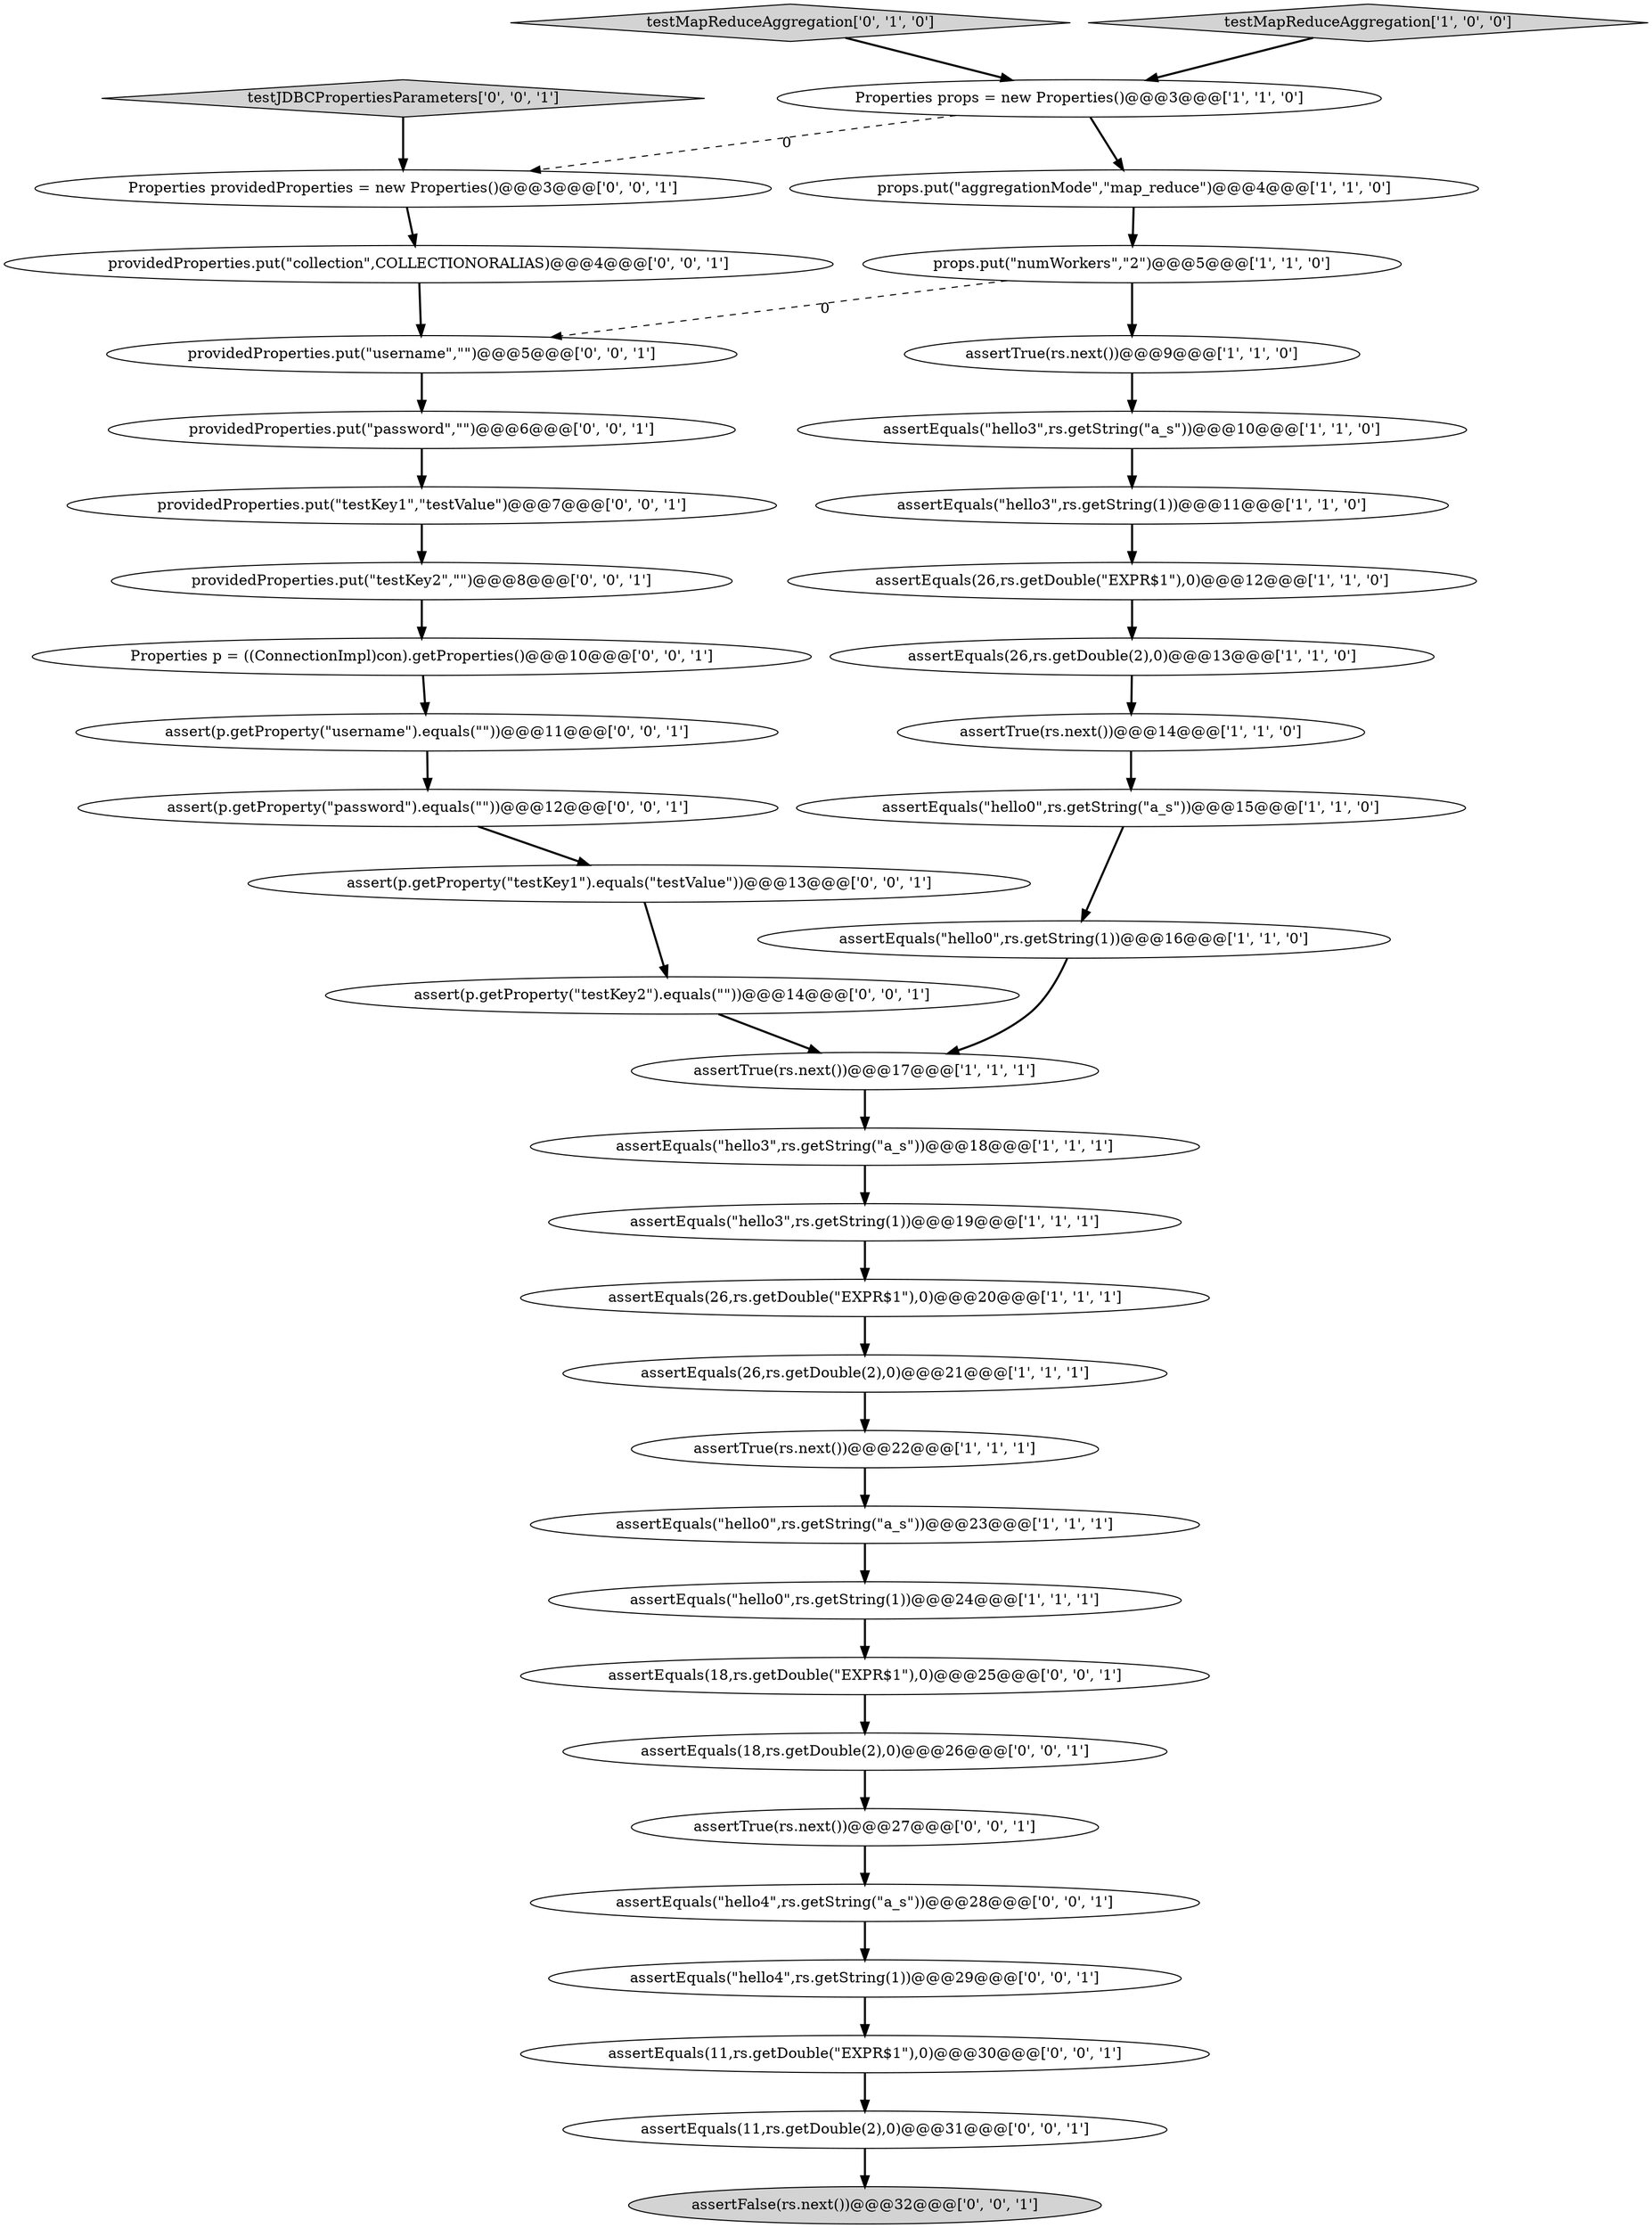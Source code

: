 digraph {
24 [style = filled, label = "assert(p.getProperty(\"password\").equals(\"\"))@@@12@@@['0', '0', '1']", fillcolor = white, shape = ellipse image = "AAA0AAABBB3BBB"];
21 [style = filled, label = "Properties p = ((ConnectionImpl)con).getProperties()@@@10@@@['0', '0', '1']", fillcolor = white, shape = ellipse image = "AAA0AAABBB3BBB"];
39 [style = filled, label = "Properties providedProperties = new Properties()@@@3@@@['0', '0', '1']", fillcolor = white, shape = ellipse image = "AAA0AAABBB3BBB"];
9 [style = filled, label = "props.put(\"aggregationMode\",\"map_reduce\")@@@4@@@['1', '1', '0']", fillcolor = white, shape = ellipse image = "AAA0AAABBB1BBB"];
27 [style = filled, label = "assertFalse(rs.next())@@@32@@@['0', '0', '1']", fillcolor = lightgray, shape = ellipse image = "AAA0AAABBB3BBB"];
14 [style = filled, label = "assertEquals(\"hello3\",rs.getString(\"a_s\"))@@@18@@@['1', '1', '1']", fillcolor = white, shape = ellipse image = "AAA0AAABBB1BBB"];
31 [style = filled, label = "testJDBCPropertiesParameters['0', '0', '1']", fillcolor = lightgray, shape = diamond image = "AAA0AAABBB3BBB"];
25 [style = filled, label = "assertEquals(\"hello4\",rs.getString(1))@@@29@@@['0', '0', '1']", fillcolor = white, shape = ellipse image = "AAA0AAABBB3BBB"];
36 [style = filled, label = "assertEquals(\"hello4\",rs.getString(\"a_s\"))@@@28@@@['0', '0', '1']", fillcolor = white, shape = ellipse image = "AAA0AAABBB3BBB"];
3 [style = filled, label = "assertEquals(26,rs.getDouble(\"EXPR$1\"),0)@@@20@@@['1', '1', '1']", fillcolor = white, shape = ellipse image = "AAA0AAABBB1BBB"];
6 [style = filled, label = "assertEquals(\"hello0\",rs.getString(\"a_s\"))@@@23@@@['1', '1', '1']", fillcolor = white, shape = ellipse image = "AAA0AAABBB1BBB"];
37 [style = filled, label = "assert(p.getProperty(\"username\").equals(\"\"))@@@11@@@['0', '0', '1']", fillcolor = white, shape = ellipse image = "AAA0AAABBB3BBB"];
32 [style = filled, label = "providedProperties.put(\"testKey1\",\"testValue\")@@@7@@@['0', '0', '1']", fillcolor = white, shape = ellipse image = "AAA0AAABBB3BBB"];
4 [style = filled, label = "assertEquals(\"hello3\",rs.getString(1))@@@19@@@['1', '1', '1']", fillcolor = white, shape = ellipse image = "AAA0AAABBB1BBB"];
35 [style = filled, label = "assertEquals(18,rs.getDouble(\"EXPR$1\"),0)@@@25@@@['0', '0', '1']", fillcolor = white, shape = ellipse image = "AAA0AAABBB3BBB"];
22 [style = filled, label = "assert(p.getProperty(\"testKey1\").equals(\"testValue\"))@@@13@@@['0', '0', '1']", fillcolor = white, shape = ellipse image = "AAA0AAABBB3BBB"];
17 [style = filled, label = "assertEquals(\"hello0\",rs.getString(\"a_s\"))@@@15@@@['1', '1', '0']", fillcolor = white, shape = ellipse image = "AAA0AAABBB1BBB"];
33 [style = filled, label = "providedProperties.put(\"username\",\"\")@@@5@@@['0', '0', '1']", fillcolor = white, shape = ellipse image = "AAA0AAABBB3BBB"];
29 [style = filled, label = "providedProperties.put(\"testKey2\",\"\")@@@8@@@['0', '0', '1']", fillcolor = white, shape = ellipse image = "AAA0AAABBB3BBB"];
1 [style = filled, label = "assertEquals(\"hello3\",rs.getString(\"a_s\"))@@@10@@@['1', '1', '0']", fillcolor = white, shape = ellipse image = "AAA0AAABBB1BBB"];
5 [style = filled, label = "assertTrue(rs.next())@@@22@@@['1', '1', '1']", fillcolor = white, shape = ellipse image = "AAA0AAABBB1BBB"];
13 [style = filled, label = "assertTrue(rs.next())@@@17@@@['1', '1', '1']", fillcolor = white, shape = ellipse image = "AAA0AAABBB1BBB"];
10 [style = filled, label = "assertEquals(26,rs.getDouble(\"EXPR$1\"),0)@@@12@@@['1', '1', '0']", fillcolor = white, shape = ellipse image = "AAA0AAABBB1BBB"];
18 [style = filled, label = "assertEquals(26,rs.getDouble(2),0)@@@13@@@['1', '1', '0']", fillcolor = white, shape = ellipse image = "AAA0AAABBB1BBB"];
20 [style = filled, label = "testMapReduceAggregation['0', '1', '0']", fillcolor = lightgray, shape = diamond image = "AAA0AAABBB2BBB"];
11 [style = filled, label = "assertEquals(\"hello0\",rs.getString(1))@@@16@@@['1', '1', '0']", fillcolor = white, shape = ellipse image = "AAA0AAABBB1BBB"];
12 [style = filled, label = "assertEquals(\"hello3\",rs.getString(1))@@@11@@@['1', '1', '0']", fillcolor = white, shape = ellipse image = "AAA0AAABBB1BBB"];
28 [style = filled, label = "providedProperties.put(\"collection\",COLLECTIONORALIAS)@@@4@@@['0', '0', '1']", fillcolor = white, shape = ellipse image = "AAA0AAABBB3BBB"];
30 [style = filled, label = "assertEquals(11,rs.getDouble(\"EXPR$1\"),0)@@@30@@@['0', '0', '1']", fillcolor = white, shape = ellipse image = "AAA0AAABBB3BBB"];
8 [style = filled, label = "assertEquals(\"hello0\",rs.getString(1))@@@24@@@['1', '1', '1']", fillcolor = white, shape = ellipse image = "AAA0AAABBB1BBB"];
0 [style = filled, label = "assertTrue(rs.next())@@@9@@@['1', '1', '0']", fillcolor = white, shape = ellipse image = "AAA0AAABBB1BBB"];
23 [style = filled, label = "providedProperties.put(\"password\",\"\")@@@6@@@['0', '0', '1']", fillcolor = white, shape = ellipse image = "AAA0AAABBB3BBB"];
26 [style = filled, label = "assertEquals(18,rs.getDouble(2),0)@@@26@@@['0', '0', '1']", fillcolor = white, shape = ellipse image = "AAA0AAABBB3BBB"];
7 [style = filled, label = "props.put(\"numWorkers\",\"2\")@@@5@@@['1', '1', '0']", fillcolor = white, shape = ellipse image = "AAA0AAABBB1BBB"];
34 [style = filled, label = "assertTrue(rs.next())@@@27@@@['0', '0', '1']", fillcolor = white, shape = ellipse image = "AAA0AAABBB3BBB"];
38 [style = filled, label = "assertEquals(11,rs.getDouble(2),0)@@@31@@@['0', '0', '1']", fillcolor = white, shape = ellipse image = "AAA0AAABBB3BBB"];
2 [style = filled, label = "Properties props = new Properties()@@@3@@@['1', '1', '0']", fillcolor = white, shape = ellipse image = "AAA0AAABBB1BBB"];
16 [style = filled, label = "testMapReduceAggregation['1', '0', '0']", fillcolor = lightgray, shape = diamond image = "AAA0AAABBB1BBB"];
15 [style = filled, label = "assertEquals(26,rs.getDouble(2),0)@@@21@@@['1', '1', '1']", fillcolor = white, shape = ellipse image = "AAA0AAABBB1BBB"];
19 [style = filled, label = "assertTrue(rs.next())@@@14@@@['1', '1', '0']", fillcolor = white, shape = ellipse image = "AAA0AAABBB1BBB"];
40 [style = filled, label = "assert(p.getProperty(\"testKey2\").equals(\"\"))@@@14@@@['0', '0', '1']", fillcolor = white, shape = ellipse image = "AAA0AAABBB3BBB"];
29->21 [style = bold, label=""];
23->32 [style = bold, label=""];
37->24 [style = bold, label=""];
39->28 [style = bold, label=""];
8->35 [style = bold, label=""];
1->12 [style = bold, label=""];
30->38 [style = bold, label=""];
34->36 [style = bold, label=""];
2->39 [style = dashed, label="0"];
6->8 [style = bold, label=""];
0->1 [style = bold, label=""];
24->22 [style = bold, label=""];
10->18 [style = bold, label=""];
16->2 [style = bold, label=""];
12->10 [style = bold, label=""];
2->9 [style = bold, label=""];
40->13 [style = bold, label=""];
18->19 [style = bold, label=""];
28->33 [style = bold, label=""];
26->34 [style = bold, label=""];
33->23 [style = bold, label=""];
19->17 [style = bold, label=""];
7->0 [style = bold, label=""];
22->40 [style = bold, label=""];
15->5 [style = bold, label=""];
11->13 [style = bold, label=""];
17->11 [style = bold, label=""];
3->15 [style = bold, label=""];
20->2 [style = bold, label=""];
14->4 [style = bold, label=""];
31->39 [style = bold, label=""];
13->14 [style = bold, label=""];
32->29 [style = bold, label=""];
35->26 [style = bold, label=""];
25->30 [style = bold, label=""];
4->3 [style = bold, label=""];
21->37 [style = bold, label=""];
38->27 [style = bold, label=""];
7->33 [style = dashed, label="0"];
5->6 [style = bold, label=""];
36->25 [style = bold, label=""];
9->7 [style = bold, label=""];
}
